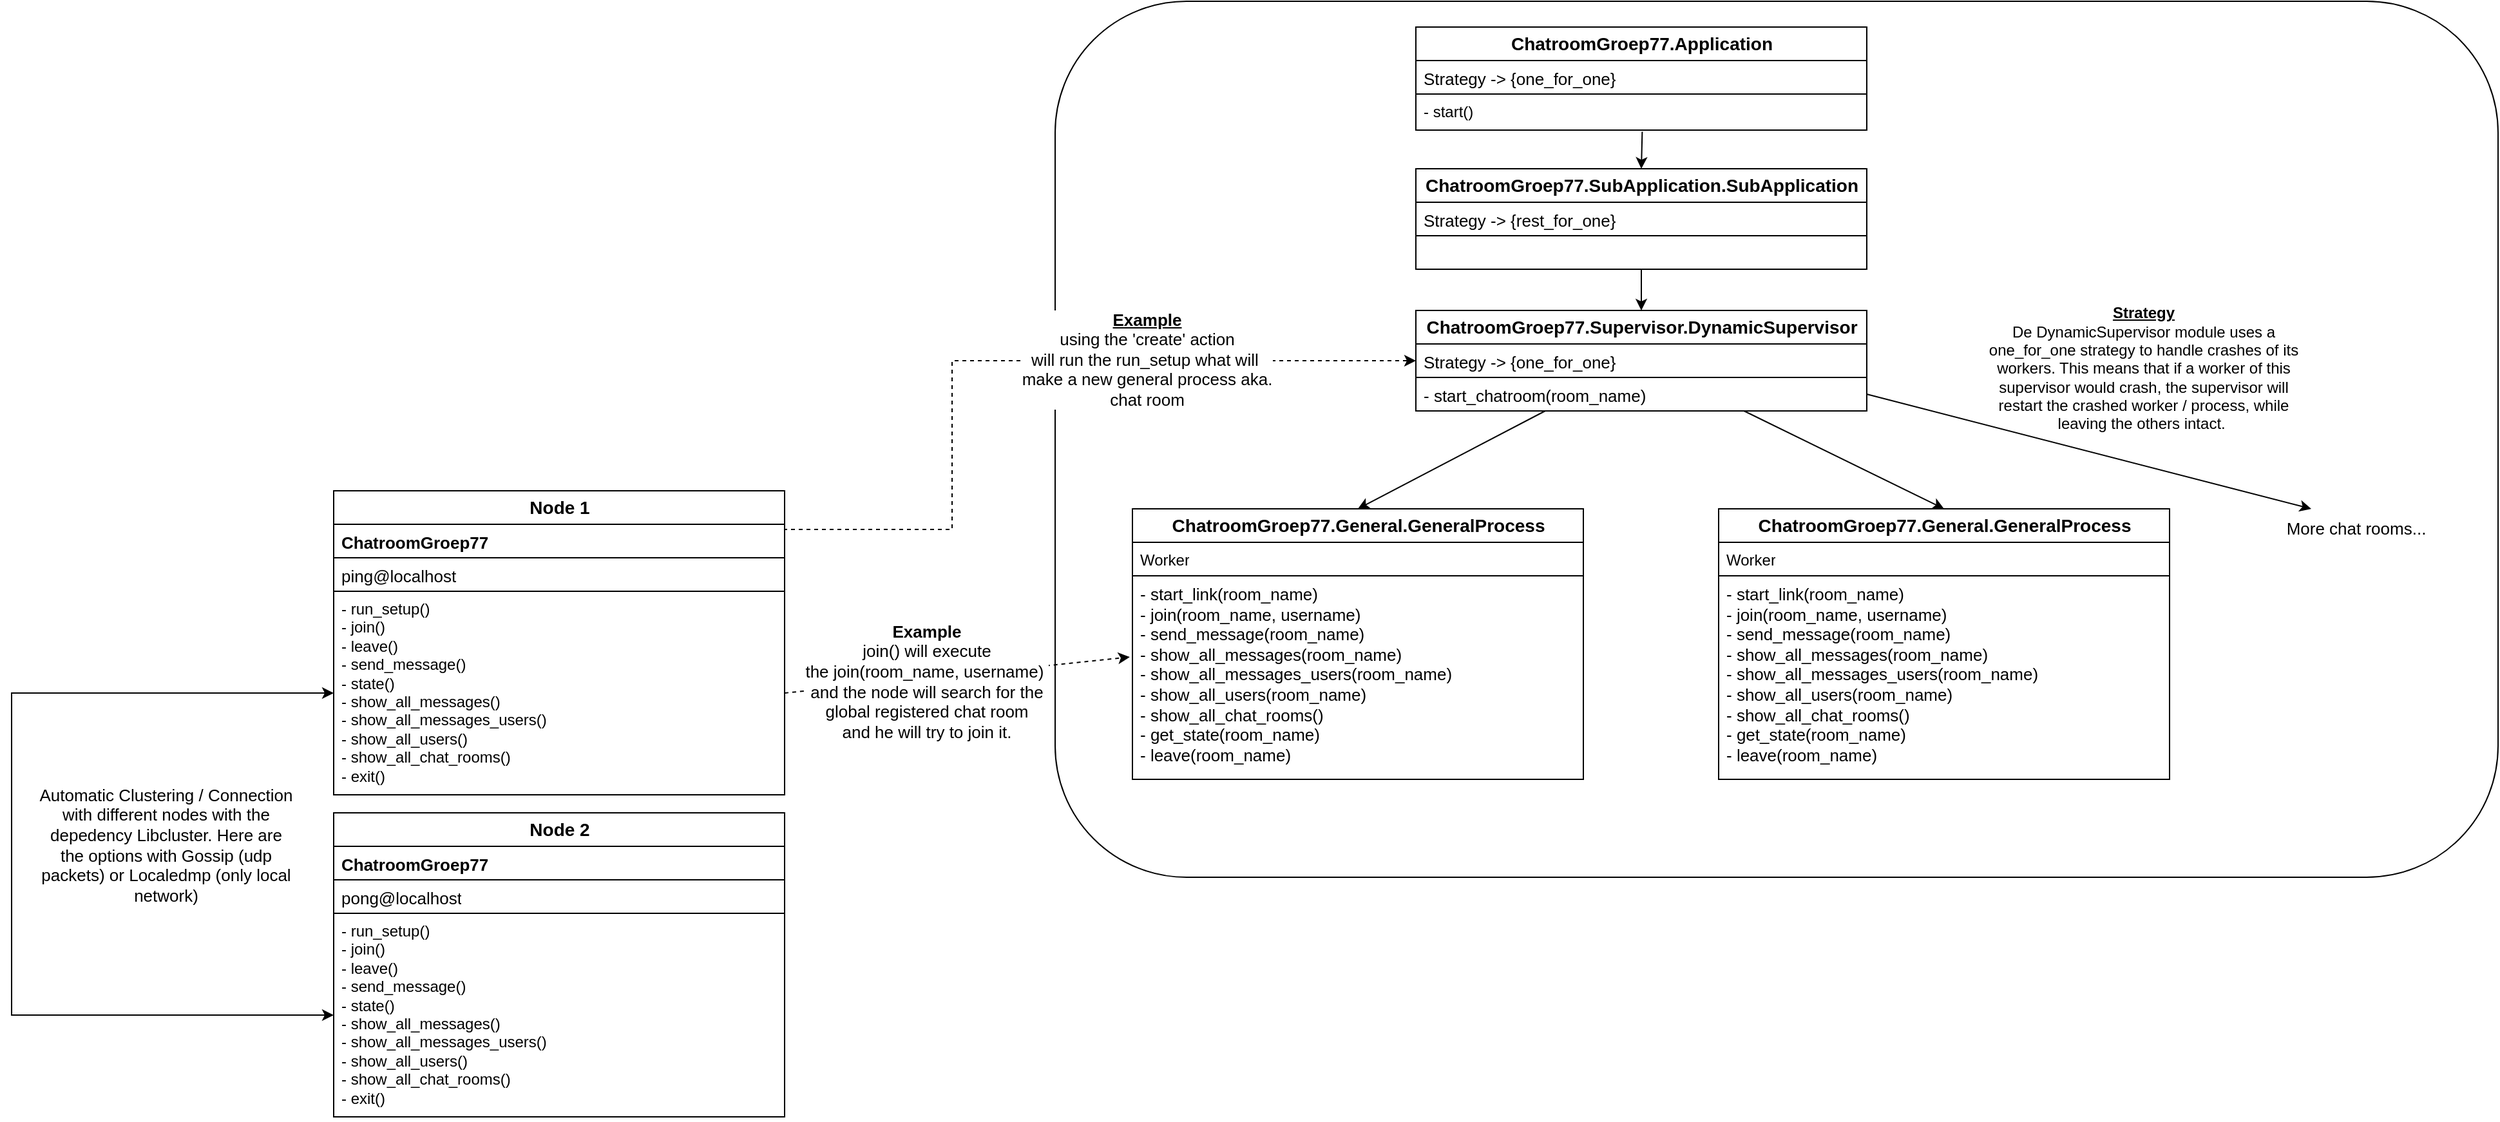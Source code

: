 <mxfile version="14.6.13" type="device"><diagram id="_bxquXzimYmS0Z3KpVAN" name="Page-1"><mxGraphModel dx="2433" dy="592" grid="1" gridSize="10" guides="1" tooltips="1" connect="1" arrows="1" fold="1" page="1" pageScale="1" pageWidth="1169" pageHeight="827" math="0" shadow="0"><root><mxCell id="0"/><mxCell id="1" parent="0"/><mxCell id="BW7_XdG5HijyEAa5s_W_-34" value="" style="rounded=1;whiteSpace=wrap;html=1;strokeColor=default;fontSize=13;" parent="1" vertex="1"><mxGeometry x="-280" y="20" width="1120" height="680" as="geometry"/></mxCell><mxCell id="BW7_XdG5HijyEAa5s_W_-3" value="" style="endArrow=classic;html=1;rounded=0;entryX=0.5;entryY=0;entryDx=0;entryDy=0;exitX=0.502;exitY=1.046;exitDx=0;exitDy=0;exitPerimeter=0;" parent="1" source="BW7_XdG5HijyEAa5s_W_-21" target="BW7_XdG5HijyEAa5s_W_-16" edge="1"><mxGeometry width="50" height="50" relative="1" as="geometry"><mxPoint x="160" y="120" as="sourcePoint"/><mxPoint x="160" y="170" as="targetPoint"/></mxGeometry></mxCell><mxCell id="BW7_XdG5HijyEAa5s_W_-32" style="rounded=0;orthogonalLoop=1;jettySize=auto;html=1;entryX=0.5;entryY=0;entryDx=0;entryDy=0;fontSize=13;" parent="1" source="BW7_XdG5HijyEAa5s_W_-11" target="BW7_XdG5HijyEAa5s_W_-26" edge="1"><mxGeometry relative="1" as="geometry"/></mxCell><mxCell id="BW7_XdG5HijyEAa5s_W_-33" style="edgeStyle=none;rounded=0;orthogonalLoop=1;jettySize=auto;html=1;entryX=0.5;entryY=0;entryDx=0;entryDy=0;fontSize=13;" parent="1" source="BW7_XdG5HijyEAa5s_W_-11" target="BW7_XdG5HijyEAa5s_W_-29" edge="1"><mxGeometry relative="1" as="geometry"/></mxCell><mxCell id="BW7_XdG5HijyEAa5s_W_-11" value="&lt;b&gt;&lt;font style=&quot;font-size: 14px;&quot;&gt;ChatroomGroep77.Supervisor.DynamicSupervisor&lt;/font&gt;&lt;/b&gt;" style="swimlane;fontStyle=0;childLayout=stackLayout;horizontal=1;startSize=26;fillColor=none;horizontalStack=0;resizeParent=1;resizeParentMax=0;resizeLast=0;collapsible=1;marginBottom=0;html=1;" parent="1" vertex="1"><mxGeometry y="260" width="350" height="78" as="geometry"><mxRectangle x="10" y="340" width="330" height="30" as="alternateBounds"/></mxGeometry></mxCell><mxCell id="BW7_XdG5HijyEAa5s_W_-12" value="&lt;font style=&quot;font-size: 13px;&quot;&gt;Strategy -&amp;gt; {one_for_one}&lt;/font&gt;" style="text;strokeColor=none;fillColor=none;align=left;verticalAlign=top;spacingLeft=4;spacingRight=4;overflow=hidden;rotatable=0;points=[[0,0.5],[1,0.5]];portConstraint=eastwest;whiteSpace=wrap;html=1;" parent="BW7_XdG5HijyEAa5s_W_-11" vertex="1"><mxGeometry y="26" width="350" height="26" as="geometry"/></mxCell><mxCell id="BW7_XdG5HijyEAa5s_W_-13" value="&lt;span style=&quot;font-size: 13px;&quot;&gt;- start_chatroom(room_name)&lt;/span&gt;" style="text;strokeColor=default;fillColor=none;align=left;verticalAlign=top;spacingLeft=4;spacingRight=4;overflow=hidden;rotatable=0;points=[[0,0.5],[1,0.5]];portConstraint=eastwest;whiteSpace=wrap;html=1;" parent="BW7_XdG5HijyEAa5s_W_-11" vertex="1"><mxGeometry y="52" width="350" height="26" as="geometry"/></mxCell><mxCell id="BW7_XdG5HijyEAa5s_W_-25" style="edgeStyle=orthogonalEdgeStyle;rounded=0;orthogonalLoop=1;jettySize=auto;html=1;entryX=0.5;entryY=0;entryDx=0;entryDy=0;" parent="1" source="BW7_XdG5HijyEAa5s_W_-16" target="BW7_XdG5HijyEAa5s_W_-11" edge="1"><mxGeometry relative="1" as="geometry"/></mxCell><mxCell id="BW7_XdG5HijyEAa5s_W_-16" value="&lt;b&gt;&lt;font style=&quot;font-size: 14px;&quot;&gt;ChatroomGroep77.SubApplication.SubApplication&lt;/font&gt;&lt;/b&gt;" style="swimlane;fontStyle=0;childLayout=stackLayout;horizontal=1;startSize=26;fillColor=none;horizontalStack=0;resizeParent=1;resizeParentMax=0;resizeLast=0;collapsible=1;marginBottom=0;html=1;" parent="1" vertex="1"><mxGeometry y="150" width="350" height="78" as="geometry"><mxRectangle x="10" y="340" width="330" height="30" as="alternateBounds"/></mxGeometry></mxCell><mxCell id="BW7_XdG5HijyEAa5s_W_-17" value="&lt;font style=&quot;font-size: 13px;&quot;&gt;Strategy -&amp;gt; {rest_for_one}&lt;/font&gt;" style="text;strokeColor=none;fillColor=none;align=left;verticalAlign=top;spacingLeft=4;spacingRight=4;overflow=hidden;rotatable=0;points=[[0,0.5],[1,0.5]];portConstraint=eastwest;whiteSpace=wrap;html=1;" parent="BW7_XdG5HijyEAa5s_W_-16" vertex="1"><mxGeometry y="26" width="350" height="26" as="geometry"/></mxCell><mxCell id="BW7_XdG5HijyEAa5s_W_-18" value="" style="text;strokeColor=default;fillColor=none;align=left;verticalAlign=top;spacingLeft=4;spacingRight=4;overflow=hidden;rotatable=0;points=[[0,0.5],[1,0.5]];portConstraint=eastwest;whiteSpace=wrap;html=1;" parent="BW7_XdG5HijyEAa5s_W_-16" vertex="1"><mxGeometry y="52" width="350" height="26" as="geometry"/></mxCell><mxCell id="BW7_XdG5HijyEAa5s_W_-19" value="&lt;b&gt;&lt;font style=&quot;font-size: 14px;&quot;&gt;ChatroomGroep77.Application&lt;/font&gt;&lt;/b&gt;" style="swimlane;fontStyle=0;childLayout=stackLayout;horizontal=1;startSize=26;fillColor=none;horizontalStack=0;resizeParent=1;resizeParentMax=0;resizeLast=0;collapsible=1;marginBottom=0;html=1;" parent="1" vertex="1"><mxGeometry y="40" width="350" height="80" as="geometry"><mxRectangle x="10" y="340" width="330" height="30" as="alternateBounds"/></mxGeometry></mxCell><mxCell id="BW7_XdG5HijyEAa5s_W_-20" value="&lt;font style=&quot;font-size: 13px;&quot;&gt;Strategy -&amp;gt; {one_for_one}&lt;/font&gt;" style="text;strokeColor=none;fillColor=none;align=left;verticalAlign=top;spacingLeft=4;spacingRight=4;overflow=hidden;rotatable=0;points=[[0,0.5],[1,0.5]];portConstraint=eastwest;whiteSpace=wrap;html=1;" parent="BW7_XdG5HijyEAa5s_W_-19" vertex="1"><mxGeometry y="26" width="350" height="26" as="geometry"/></mxCell><mxCell id="BW7_XdG5HijyEAa5s_W_-21" value="- start()" style="text;strokeColor=default;fillColor=none;align=left;verticalAlign=top;spacingLeft=4;spacingRight=4;overflow=hidden;rotatable=0;points=[[0,0.5],[1,0.5]];portConstraint=eastwest;whiteSpace=wrap;html=1;" parent="BW7_XdG5HijyEAa5s_W_-19" vertex="1"><mxGeometry y="52" width="350" height="28" as="geometry"/></mxCell><mxCell id="BW7_XdG5HijyEAa5s_W_-26" value="&lt;b&gt;&lt;font style=&quot;font-size: 14px;&quot;&gt;ChatroomGroep77.General.GeneralProcess&lt;/font&gt;&lt;/b&gt;" style="swimlane;fontStyle=0;childLayout=stackLayout;horizontal=1;startSize=26;fillColor=none;horizontalStack=0;resizeParent=1;resizeParentMax=0;resizeLast=0;collapsible=1;marginBottom=0;html=1;" parent="1" vertex="1"><mxGeometry x="-220" y="414" width="350" height="210" as="geometry"><mxRectangle x="10" y="340" width="330" height="30" as="alternateBounds"/></mxGeometry></mxCell><mxCell id="BW7_XdG5HijyEAa5s_W_-27" value="Worker" style="text;strokeColor=none;fillColor=none;align=left;verticalAlign=top;spacingLeft=4;spacingRight=4;overflow=hidden;rotatable=0;points=[[0,0.5],[1,0.5]];portConstraint=eastwest;whiteSpace=wrap;html=1;" parent="BW7_XdG5HijyEAa5s_W_-26" vertex="1"><mxGeometry y="26" width="350" height="26" as="geometry"/></mxCell><mxCell id="BW7_XdG5HijyEAa5s_W_-28" value="&lt;font style=&quot;font-size: 13px;&quot;&gt;- start_link(room_name)&lt;br&gt;- join(room_name, username)&lt;br&gt;- send_message(room_name)&lt;br&gt;- show_all_messages(room_name)&lt;br&gt;- show_all_messages_users(room_name)&lt;br&gt;- show_all_users(room_name)&lt;br&gt;- show_all_chat_rooms()&lt;br&gt;- get_state(room_name)&lt;br&gt;- leave(room_name)&lt;br&gt;&amp;nbsp;&lt;/font&gt;" style="text;strokeColor=default;fillColor=none;align=left;verticalAlign=top;spacingLeft=4;spacingRight=4;overflow=hidden;rotatable=0;points=[[0,0.5],[1,0.5]];portConstraint=eastwest;whiteSpace=wrap;html=1;" parent="BW7_XdG5HijyEAa5s_W_-26" vertex="1"><mxGeometry y="52" width="350" height="158" as="geometry"/></mxCell><mxCell id="BW7_XdG5HijyEAa5s_W_-29" value="&lt;b&gt;&lt;font style=&quot;font-size: 14px;&quot;&gt;ChatroomGroep77.General.GeneralProcess&lt;/font&gt;&lt;/b&gt;" style="swimlane;fontStyle=0;childLayout=stackLayout;horizontal=1;startSize=26;fillColor=none;horizontalStack=0;resizeParent=1;resizeParentMax=0;resizeLast=0;collapsible=1;marginBottom=0;html=1;" parent="1" vertex="1"><mxGeometry x="235" y="414" width="350" height="210" as="geometry"><mxRectangle x="10" y="340" width="330" height="30" as="alternateBounds"/></mxGeometry></mxCell><mxCell id="BW7_XdG5HijyEAa5s_W_-30" value="Worker" style="text;strokeColor=none;fillColor=none;align=left;verticalAlign=top;spacingLeft=4;spacingRight=4;overflow=hidden;rotatable=0;points=[[0,0.5],[1,0.5]];portConstraint=eastwest;whiteSpace=wrap;html=1;" parent="BW7_XdG5HijyEAa5s_W_-29" vertex="1"><mxGeometry y="26" width="350" height="26" as="geometry"/></mxCell><mxCell id="BW7_XdG5HijyEAa5s_W_-31" value="&lt;font style=&quot;font-size: 13px;&quot;&gt;- start_link(room_name)&lt;br&gt;- join(room_name, username)&lt;br&gt;- send_message(room_name)&lt;br&gt;- show_all_messages(room_name)&lt;br&gt;- show_all_messages_users(room_name)&lt;br&gt;- show_all_users(room_name)&lt;br&gt;- show_all_chat_rooms()&lt;br&gt;- get_state(room_name)&lt;br&gt;- leave(room_name)&lt;br&gt;&amp;nbsp;&lt;/font&gt;" style="text;strokeColor=default;fillColor=none;align=left;verticalAlign=top;spacingLeft=4;spacingRight=4;overflow=hidden;rotatable=0;points=[[0,0.5],[1,0.5]];portConstraint=eastwest;whiteSpace=wrap;html=1;" parent="BW7_XdG5HijyEAa5s_W_-29" vertex="1"><mxGeometry y="52" width="350" height="158" as="geometry"/></mxCell><mxCell id="BW7_XdG5HijyEAa5s_W_-39" value="&lt;b&gt;&lt;font style=&quot;font-size: 14px;&quot;&gt;Node 1&lt;/font&gt;&lt;/b&gt;" style="swimlane;fontStyle=0;childLayout=stackLayout;horizontal=1;startSize=26;fillColor=none;horizontalStack=0;resizeParent=1;resizeParentMax=0;resizeLast=0;collapsible=1;marginBottom=0;html=1;" parent="1" vertex="1"><mxGeometry x="-840" y="400" width="350" height="236" as="geometry"><mxRectangle x="10" y="340" width="330" height="30" as="alternateBounds"/></mxGeometry></mxCell><mxCell id="BW7_XdG5HijyEAa5s_W_-40" value="&lt;span style=&quot;font-size: 13px;&quot;&gt;&lt;b&gt;ChatroomGroep77&lt;/b&gt;&lt;/span&gt;" style="text;strokeColor=none;fillColor=none;align=left;verticalAlign=top;spacingLeft=4;spacingRight=4;overflow=hidden;rotatable=0;points=[[0,0.5],[1,0.5]];portConstraint=eastwest;whiteSpace=wrap;html=1;" parent="BW7_XdG5HijyEAa5s_W_-39" vertex="1"><mxGeometry y="26" width="350" height="26" as="geometry"/></mxCell><mxCell id="BW7_XdG5HijyEAa5s_W_-59" value="&lt;span style=&quot;font-size: 13px;&quot;&gt;ping@localhost&lt;/span&gt;" style="text;strokeColor=default;fillColor=none;align=left;verticalAlign=top;spacingLeft=4;spacingRight=4;overflow=hidden;rotatable=0;points=[[0,0.5],[1,0.5]];portConstraint=eastwest;whiteSpace=wrap;html=1;" parent="BW7_XdG5HijyEAa5s_W_-39" vertex="1"><mxGeometry y="52" width="350" height="26" as="geometry"/></mxCell><mxCell id="BW7_XdG5HijyEAa5s_W_-41" value="- run_setup()&lt;br&gt;- join()&lt;br&gt;- leave()&lt;br&gt;- send_message()&lt;br&gt;- state()&lt;br&gt;- show_all_messages()&lt;br&gt;- show_all_messages_users()&lt;br&gt;- show_all_users()&lt;br&gt;- show_all_chat_rooms()&lt;br&gt;- exit()" style="text;strokeColor=default;fillColor=none;align=left;verticalAlign=top;spacingLeft=4;spacingRight=4;overflow=hidden;rotatable=0;points=[[0,0.5],[1,0.5]];portConstraint=eastwest;whiteSpace=wrap;html=1;" parent="BW7_XdG5HijyEAa5s_W_-39" vertex="1"><mxGeometry y="78" width="350" height="158" as="geometry"/></mxCell><mxCell id="BW7_XdG5HijyEAa5s_W_-43" value="" style="endArrow=classic;html=1;rounded=0;dashed=1;fontSize=13;entryX=0;entryY=0.5;entryDx=0;entryDy=0;exitX=1;exitY=0.5;exitDx=0;exitDy=0;edgeStyle=orthogonalEdgeStyle;" parent="1" source="BW7_XdG5HijyEAa5s_W_-41" target="BW7_XdG5HijyEAa5s_W_-12" edge="1"><mxGeometry width="50" height="50" relative="1" as="geometry"><mxPoint x="-250" y="340" as="sourcePoint"/><mxPoint x="-200" y="290" as="targetPoint"/><Array as="points"><mxPoint x="-490" y="430"/><mxPoint x="-360" y="430"/><mxPoint x="-360" y="299"/></Array></mxGeometry></mxCell><mxCell id="BW7_XdG5HijyEAa5s_W_-44" value="&lt;b&gt;&lt;u&gt;Example&lt;/u&gt;&lt;/b&gt;&lt;br&gt;using the 'create' action&lt;br&gt;will run the run_setup what will&amp;nbsp;&lt;br&gt;make a new general process aka.&lt;br&gt;chat room" style="edgeLabel;html=1;align=center;verticalAlign=middle;resizable=0;points=[];fontSize=13;" parent="BW7_XdG5HijyEAa5s_W_-43" vertex="1" connectable="0"><mxGeometry x="0.441" y="1" relative="1" as="geometry"><mxPoint as="offset"/></mxGeometry></mxCell><mxCell id="BW7_XdG5HijyEAa5s_W_-45" value="" style="endArrow=classic;html=1;rounded=0;dashed=1;fontSize=13;entryX=-0.006;entryY=0.399;entryDx=0;entryDy=0;entryPerimeter=0;exitX=1;exitY=0.5;exitDx=0;exitDy=0;" parent="1" source="BW7_XdG5HijyEAa5s_W_-41" target="BW7_XdG5HijyEAa5s_W_-28" edge="1"><mxGeometry width="50" height="50" relative="1" as="geometry"><mxPoint x="-250" y="520" as="sourcePoint"/><mxPoint x="-200" y="470" as="targetPoint"/></mxGeometry></mxCell><mxCell id="BW7_XdG5HijyEAa5s_W_-46" value="&lt;b&gt;Example&lt;/b&gt;&lt;br&gt;join() will execute&lt;br&gt;the join(room_name, username)&amp;nbsp;&lt;br&gt;and the node will search for the&lt;br&gt;global registered chat room&lt;br&gt;and he will try to join it." style="edgeLabel;html=1;align=center;verticalAlign=middle;resizable=0;points=[];fontSize=13;" parent="BW7_XdG5HijyEAa5s_W_-45" vertex="1" connectable="0"><mxGeometry x="-0.246" y="2" relative="1" as="geometry"><mxPoint x="9" y="3" as="offset"/></mxGeometry></mxCell><mxCell id="BW7_XdG5HijyEAa5s_W_-51" value="" style="endArrow=classic;html=1;rounded=0;dashed=1;fontSize=13;exitX=1;exitY=0.5;exitDx=0;exitDy=0;strokeColor=none;startArrow=none;" parent="1" source="psLVVfLDnTLUQOVSth18-2" edge="1"><mxGeometry width="50" height="50" relative="1" as="geometry"><mxPoint x="570" y="380" as="sourcePoint"/><mxPoint x="620" y="330" as="targetPoint"/></mxGeometry></mxCell><mxCell id="BW7_XdG5HijyEAa5s_W_-52" value="" style="endArrow=classic;html=1;rounded=0;fontSize=13;exitX=1;exitY=0.5;exitDx=0;exitDy=0;entryX=0.25;entryY=0;entryDx=0;entryDy=0;" parent="1" source="BW7_XdG5HijyEAa5s_W_-13" target="BW7_XdG5HijyEAa5s_W_-53" edge="1"><mxGeometry width="50" height="50" relative="1" as="geometry"><mxPoint x="570" y="380" as="sourcePoint"/><mxPoint x="620" y="330" as="targetPoint"/></mxGeometry></mxCell><mxCell id="BW7_XdG5HijyEAa5s_W_-53" value="More chat rooms..." style="text;html=1;strokeColor=none;fillColor=none;align=center;verticalAlign=middle;whiteSpace=wrap;rounded=0;fontSize=13;" parent="1" vertex="1"><mxGeometry x="660" y="414" width="140" height="30" as="geometry"/></mxCell><mxCell id="BW7_XdG5HijyEAa5s_W_-54" value="&lt;b&gt;&lt;font style=&quot;font-size: 14px;&quot;&gt;Node 2&lt;/font&gt;&lt;/b&gt;" style="swimlane;fontStyle=0;childLayout=stackLayout;horizontal=1;startSize=26;fillColor=none;horizontalStack=0;resizeParent=1;resizeParentMax=0;resizeLast=0;collapsible=1;marginBottom=0;html=1;" parent="1" vertex="1"><mxGeometry x="-840" y="650" width="350" height="236" as="geometry"><mxRectangle x="10" y="340" width="330" height="30" as="alternateBounds"/></mxGeometry></mxCell><mxCell id="BW7_XdG5HijyEAa5s_W_-60" value="&lt;span style=&quot;font-size: 13px;&quot;&gt;&lt;b&gt;ChatroomGroep77&lt;/b&gt;&lt;/span&gt;" style="text;strokeColor=none;fillColor=none;align=left;verticalAlign=top;spacingLeft=4;spacingRight=4;overflow=hidden;rotatable=0;points=[[0,0.5],[1,0.5]];portConstraint=eastwest;whiteSpace=wrap;html=1;" parent="BW7_XdG5HijyEAa5s_W_-54" vertex="1"><mxGeometry y="26" width="350" height="26" as="geometry"/></mxCell><mxCell id="BW7_XdG5HijyEAa5s_W_-55" value="&lt;span style=&quot;font-size: 13px;&quot;&gt;pong@localhost&lt;/span&gt;" style="text;strokeColor=default;fillColor=none;align=left;verticalAlign=top;spacingLeft=4;spacingRight=4;overflow=hidden;rotatable=0;points=[[0,0.5],[1,0.5]];portConstraint=eastwest;whiteSpace=wrap;html=1;" parent="BW7_XdG5HijyEAa5s_W_-54" vertex="1"><mxGeometry y="52" width="350" height="26" as="geometry"/></mxCell><mxCell id="BW7_XdG5HijyEAa5s_W_-56" value="- run_setup()&lt;br&gt;- join()&lt;br&gt;- leave()&lt;br&gt;- send_message()&lt;br&gt;- state()&lt;br&gt;- show_all_messages()&lt;br&gt;- show_all_messages_users()&lt;br&gt;- show_all_users()&lt;br&gt;- show_all_chat_rooms()&lt;br&gt;- exit()" style="text;strokeColor=default;fillColor=none;align=left;verticalAlign=top;spacingLeft=4;spacingRight=4;overflow=hidden;rotatable=0;points=[[0,0.5],[1,0.5]];portConstraint=eastwest;whiteSpace=wrap;html=1;" parent="BW7_XdG5HijyEAa5s_W_-54" vertex="1"><mxGeometry y="78" width="350" height="158" as="geometry"/></mxCell><mxCell id="BW7_XdG5HijyEAa5s_W_-57" value="" style="endArrow=classic;startArrow=classic;html=1;rounded=0;fontSize=13;exitX=0;exitY=0.5;exitDx=0;exitDy=0;entryX=0;entryY=0.5;entryDx=0;entryDy=0;" parent="1" source="BW7_XdG5HijyEAa5s_W_-56" target="BW7_XdG5HijyEAa5s_W_-41" edge="1"><mxGeometry width="50" height="50" relative="1" as="geometry"><mxPoint x="-630" y="480" as="sourcePoint"/><mxPoint x="-580" y="430" as="targetPoint"/><Array as="points"><mxPoint x="-1090" y="807"/><mxPoint x="-1090" y="557"/></Array></mxGeometry></mxCell><mxCell id="BW7_XdG5HijyEAa5s_W_-58" value="Automatic Clustering / Connection with different nodes with the depedency Libcluster. Here are the options with Gossip (udp packets) or Localedmp (only local network)" style="text;html=1;strokeColor=none;fillColor=none;align=center;verticalAlign=middle;whiteSpace=wrap;rounded=0;fontSize=13;" parent="1" vertex="1"><mxGeometry x="-1070" y="610" width="200" height="130" as="geometry"/></mxCell><mxCell id="psLVVfLDnTLUQOVSth18-2" value="&lt;b&gt;&lt;u&gt;Strategy&lt;br&gt;&lt;/u&gt;&lt;/b&gt;De DynamicSupervisor module uses a one_for_one strategy to handle crashes of its workers. This means that if a worker of this supervisor would crash, the supervisor will restart the crashed worker / process, while leaving the others intact.&amp;nbsp;" style="text;html=1;strokeColor=none;fillColor=none;align=center;verticalAlign=middle;whiteSpace=wrap;rounded=0;" parent="1" vertex="1"><mxGeometry x="440" y="250" width="250" height="110" as="geometry"/></mxCell><mxCell id="psLVVfLDnTLUQOVSth18-3" value="" style="endArrow=none;html=1;rounded=0;dashed=1;fontSize=13;exitX=1;exitY=0.5;exitDx=0;exitDy=0;strokeColor=none;" parent="1" source="BW7_XdG5HijyEAa5s_W_-12" target="psLVVfLDnTLUQOVSth18-2" edge="1"><mxGeometry width="50" height="50" relative="1" as="geometry"><mxPoint x="350" y="299" as="sourcePoint"/><mxPoint x="620" y="330" as="targetPoint"/></mxGeometry></mxCell></root></mxGraphModel></diagram></mxfile>
